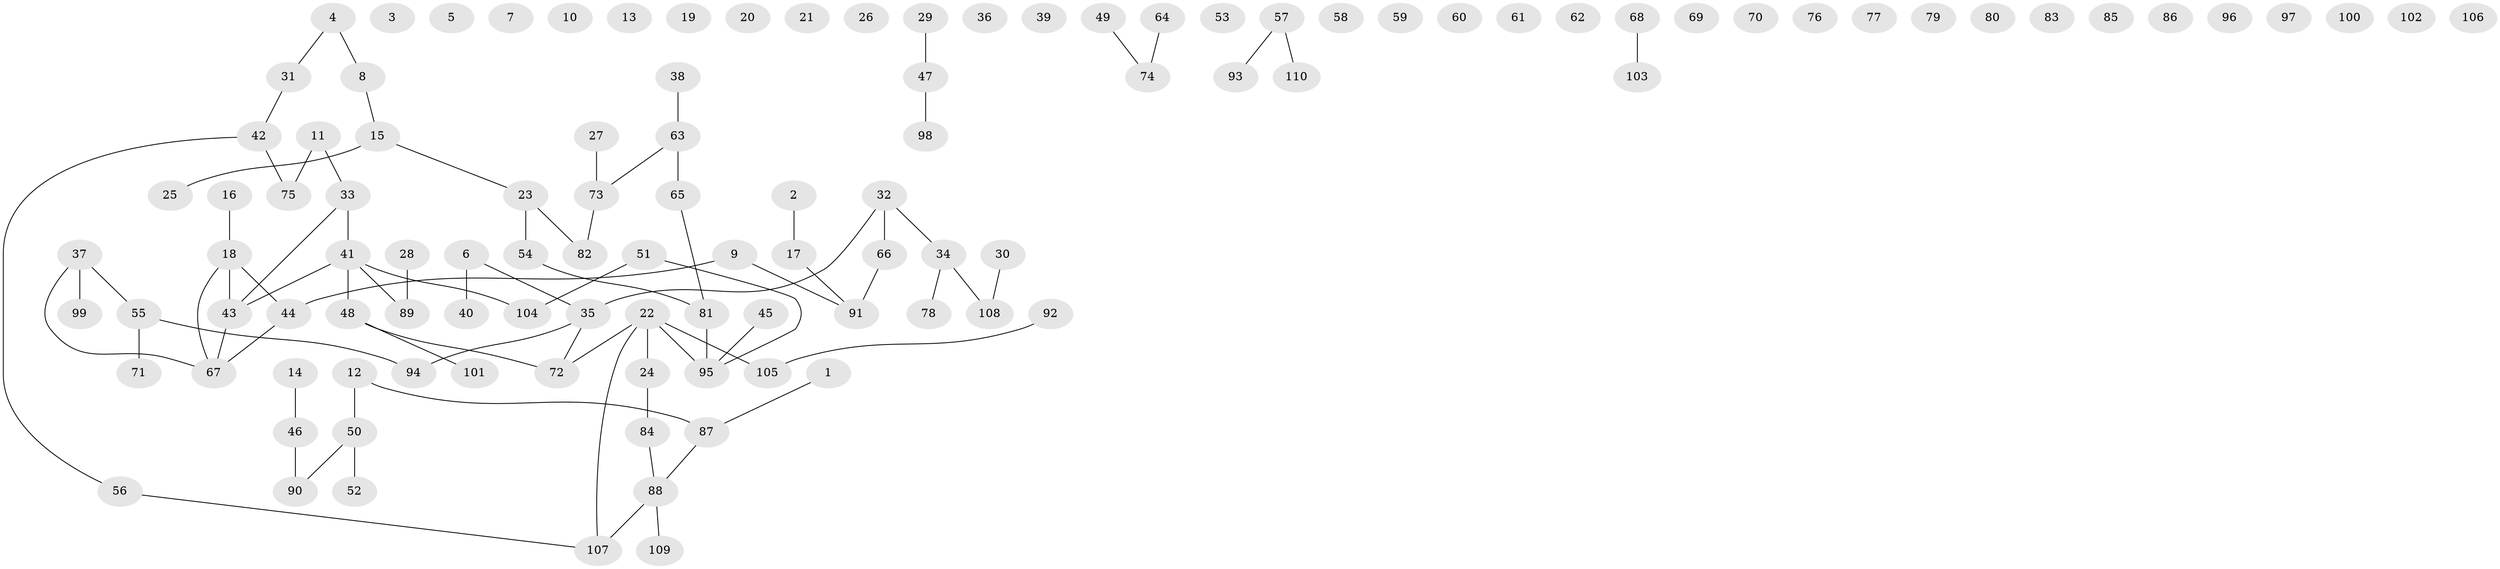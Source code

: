 // Generated by graph-tools (version 1.1) at 2025/13/03/09/25 04:13:05]
// undirected, 110 vertices, 84 edges
graph export_dot {
graph [start="1"]
  node [color=gray90,style=filled];
  1;
  2;
  3;
  4;
  5;
  6;
  7;
  8;
  9;
  10;
  11;
  12;
  13;
  14;
  15;
  16;
  17;
  18;
  19;
  20;
  21;
  22;
  23;
  24;
  25;
  26;
  27;
  28;
  29;
  30;
  31;
  32;
  33;
  34;
  35;
  36;
  37;
  38;
  39;
  40;
  41;
  42;
  43;
  44;
  45;
  46;
  47;
  48;
  49;
  50;
  51;
  52;
  53;
  54;
  55;
  56;
  57;
  58;
  59;
  60;
  61;
  62;
  63;
  64;
  65;
  66;
  67;
  68;
  69;
  70;
  71;
  72;
  73;
  74;
  75;
  76;
  77;
  78;
  79;
  80;
  81;
  82;
  83;
  84;
  85;
  86;
  87;
  88;
  89;
  90;
  91;
  92;
  93;
  94;
  95;
  96;
  97;
  98;
  99;
  100;
  101;
  102;
  103;
  104;
  105;
  106;
  107;
  108;
  109;
  110;
  1 -- 87;
  2 -- 17;
  4 -- 8;
  4 -- 31;
  6 -- 35;
  6 -- 40;
  8 -- 15;
  9 -- 44;
  9 -- 91;
  11 -- 33;
  11 -- 75;
  12 -- 50;
  12 -- 87;
  14 -- 46;
  15 -- 23;
  15 -- 25;
  16 -- 18;
  17 -- 91;
  18 -- 43;
  18 -- 44;
  18 -- 67;
  22 -- 24;
  22 -- 72;
  22 -- 95;
  22 -- 105;
  22 -- 107;
  23 -- 54;
  23 -- 82;
  24 -- 84;
  27 -- 73;
  28 -- 89;
  29 -- 47;
  30 -- 108;
  31 -- 42;
  32 -- 34;
  32 -- 35;
  32 -- 66;
  33 -- 41;
  33 -- 43;
  34 -- 78;
  34 -- 108;
  35 -- 72;
  35 -- 94;
  37 -- 55;
  37 -- 67;
  37 -- 99;
  38 -- 63;
  41 -- 43;
  41 -- 48;
  41 -- 89;
  41 -- 104;
  42 -- 56;
  42 -- 75;
  43 -- 67;
  44 -- 67;
  45 -- 95;
  46 -- 90;
  47 -- 98;
  48 -- 72;
  48 -- 101;
  49 -- 74;
  50 -- 52;
  50 -- 90;
  51 -- 95;
  51 -- 104;
  54 -- 81;
  55 -- 71;
  55 -- 94;
  56 -- 107;
  57 -- 93;
  57 -- 110;
  63 -- 65;
  63 -- 73;
  64 -- 74;
  65 -- 81;
  66 -- 91;
  68 -- 103;
  73 -- 82;
  81 -- 95;
  84 -- 88;
  87 -- 88;
  88 -- 107;
  88 -- 109;
  92 -- 105;
}
